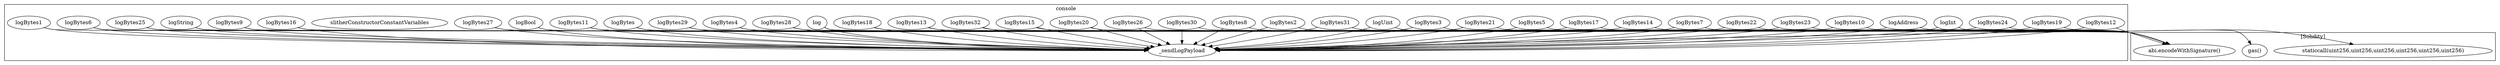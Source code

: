 strict digraph {
subgraph cluster_17704_console {
label = "console"
"17704_logBytes17" [label="logBytes17"]
"17704_logBytes5" [label="logBytes5"]
"17704_logBytes21" [label="logBytes21"]
"17704_logBytes3" [label="logBytes3"]
"17704_logUint" [label="logUint"]
"17704_logBytes31" [label="logBytes31"]
"17704_logBytes2" [label="logBytes2"]
"17704_logBytes8" [label="logBytes8"]
"17704_logBytes30" [label="logBytes30"]
"17704_logBytes26" [label="logBytes26"]
"17704_logBytes20" [label="logBytes20"]
"17704_logBytes15" [label="logBytes15"]
"17704_logBytes32" [label="logBytes32"]
"17704_logBytes13" [label="logBytes13"]
"17704_logBytes18" [label="logBytes18"]
"17704_log" [label="log"]
"17704_logBytes28" [label="logBytes28"]
"17704_logBytes4" [label="logBytes4"]
"17704_logBytes29" [label="logBytes29"]
"17704__sendLogPayload" [label="_sendLogPayload"]
"17704_logBytes" [label="logBytes"]
"17704_logBytes11" [label="logBytes11"]
"17704_logBool" [label="logBool"]
"17704_logBytes27" [label="logBytes27"]
"17704_logBytes12" [label="logBytes12"]
"17704_logBytes19" [label="logBytes19"]
"17704_logBytes24" [label="logBytes24"]
"17704_logInt" [label="logInt"]
"17704_logAddress" [label="logAddress"]
"17704_logBytes10" [label="logBytes10"]
"17704_logString" [label="logString"]
"17704_logBytes22" [label="logBytes22"]
"17704_logBytes7" [label="logBytes7"]
"17704_logBytes1" [label="logBytes1"]
"17704_slitherConstructorConstantVariables" [label="slitherConstructorConstantVariables"]
"17704_logBytes16" [label="logBytes16"]
"17704_logBytes9" [label="logBytes9"]
"17704_logBytes23" [label="logBytes23"]
"17704_logBytes25" [label="logBytes25"]
"17704_logBytes6" [label="logBytes6"]
"17704_logBytes14" [label="logBytes14"]
"17704_log" -> "17704__sendLogPayload"
"17704_logBytes10" -> "17704__sendLogPayload"
"17704_logBytes13" -> "17704__sendLogPayload"
"17704_logBool" -> "17704__sendLogPayload"
"17704_logBytes" -> "17704__sendLogPayload"
"17704_logBytes4" -> "17704__sendLogPayload"
"17704_logBytes30" -> "17704__sendLogPayload"
"17704_logBytes16" -> "17704__sendLogPayload"
"17704_logBytes12" -> "17704__sendLogPayload"
"17704_logBytes6" -> "17704__sendLogPayload"
"17704_logBytes3" -> "17704__sendLogPayload"
"17704_logBytes7" -> "17704__sendLogPayload"
"17704_logBytes31" -> "17704__sendLogPayload"
"17704_logBytes21" -> "17704__sendLogPayload"
"17704_logInt" -> "17704__sendLogPayload"
"17704_logBytes20" -> "17704__sendLogPayload"
"17704_logAddress" -> "17704__sendLogPayload"
"17704_logBytes5" -> "17704__sendLogPayload"
"17704_logBytes32" -> "17704__sendLogPayload"
"17704_logBytes27" -> "17704__sendLogPayload"
"17704_logUint" -> "17704__sendLogPayload"
"17704_logBytes14" -> "17704__sendLogPayload"
"17704_logBytes26" -> "17704__sendLogPayload"
"17704_logBytes15" -> "17704__sendLogPayload"
"17704_logBytes24" -> "17704__sendLogPayload"
"17704_logBytes28" -> "17704__sendLogPayload"
"17704_logBytes1" -> "17704__sendLogPayload"
"17704_logBytes25" -> "17704__sendLogPayload"
"17704_logBytes18" -> "17704__sendLogPayload"
"17704_logBytes8" -> "17704__sendLogPayload"
"17704_logBytes11" -> "17704__sendLogPayload"
"17704_logBytes17" -> "17704__sendLogPayload"
"17704_logBytes23" -> "17704__sendLogPayload"
"17704_logBytes19" -> "17704__sendLogPayload"
"17704_logString" -> "17704__sendLogPayload"
"17704_logBytes22" -> "17704__sendLogPayload"
"17704_logBytes2" -> "17704__sendLogPayload"
"17704_logBytes9" -> "17704__sendLogPayload"
"17704_logBytes29" -> "17704__sendLogPayload"
}subgraph cluster_solidity {
label = "[Solidity]"
"abi.encodeWithSignature()" 
"staticcall(uint256,uint256,uint256,uint256,uint256,uint256)" 
"gas()" 
"17704_logBytes3" -> "abi.encodeWithSignature()"
"17704_logBytes7" -> "abi.encodeWithSignature()"
"17704_logUint" -> "abi.encodeWithSignature()"
"17704_logBytes27" -> "abi.encodeWithSignature()"
"17704_logBytes13" -> "abi.encodeWithSignature()"
"17704_logBytes21" -> "abi.encodeWithSignature()"
"17704_logInt" -> "abi.encodeWithSignature()"
"17704_logBool" -> "abi.encodeWithSignature()"
"17704_logAddress" -> "abi.encodeWithSignature()"
"17704_logBytes17" -> "abi.encodeWithSignature()"
"17704_logBytes29" -> "abi.encodeWithSignature()"
"17704_logBytes30" -> "abi.encodeWithSignature()"
"17704_logBytes23" -> "abi.encodeWithSignature()"
"17704_logBytes22" -> "abi.encodeWithSignature()"
"17704_logBytes9" -> "abi.encodeWithSignature()"
"17704_logBytes31" -> "abi.encodeWithSignature()"
"17704_logBytes5" -> "abi.encodeWithSignature()"
"17704_logBytes25" -> "abi.encodeWithSignature()"
"17704_logBytes1" -> "abi.encodeWithSignature()"
"17704__sendLogPayload" -> "staticcall(uint256,uint256,uint256,uint256,uint256,uint256)"
"17704_logBytes15" -> "abi.encodeWithSignature()"
"17704__sendLogPayload" -> "gas()"
"17704_logString" -> "abi.encodeWithSignature()"
"17704_logBytes10" -> "abi.encodeWithSignature()"
"17704_logBytes8" -> "abi.encodeWithSignature()"
"17704_logBytes18" -> "abi.encodeWithSignature()"
"17704_logBytes11" -> "abi.encodeWithSignature()"
"17704_logBytes12" -> "abi.encodeWithSignature()"
"17704_logBytes20" -> "abi.encodeWithSignature()"
"17704_logBytes19" -> "abi.encodeWithSignature()"
"17704_log" -> "abi.encodeWithSignature()"
"17704_logBytes24" -> "abi.encodeWithSignature()"
"17704_logBytes26" -> "abi.encodeWithSignature()"
"17704_logBytes14" -> "abi.encodeWithSignature()"
"17704_logBytes32" -> "abi.encodeWithSignature()"
"17704_logBytes4" -> "abi.encodeWithSignature()"
"17704_logBytes2" -> "abi.encodeWithSignature()"
"17704_logBytes6" -> "abi.encodeWithSignature()"
"17704_logBytes" -> "abi.encodeWithSignature()"
"17704_logBytes28" -> "abi.encodeWithSignature()"
"17704_logBytes16" -> "abi.encodeWithSignature()"
}
}